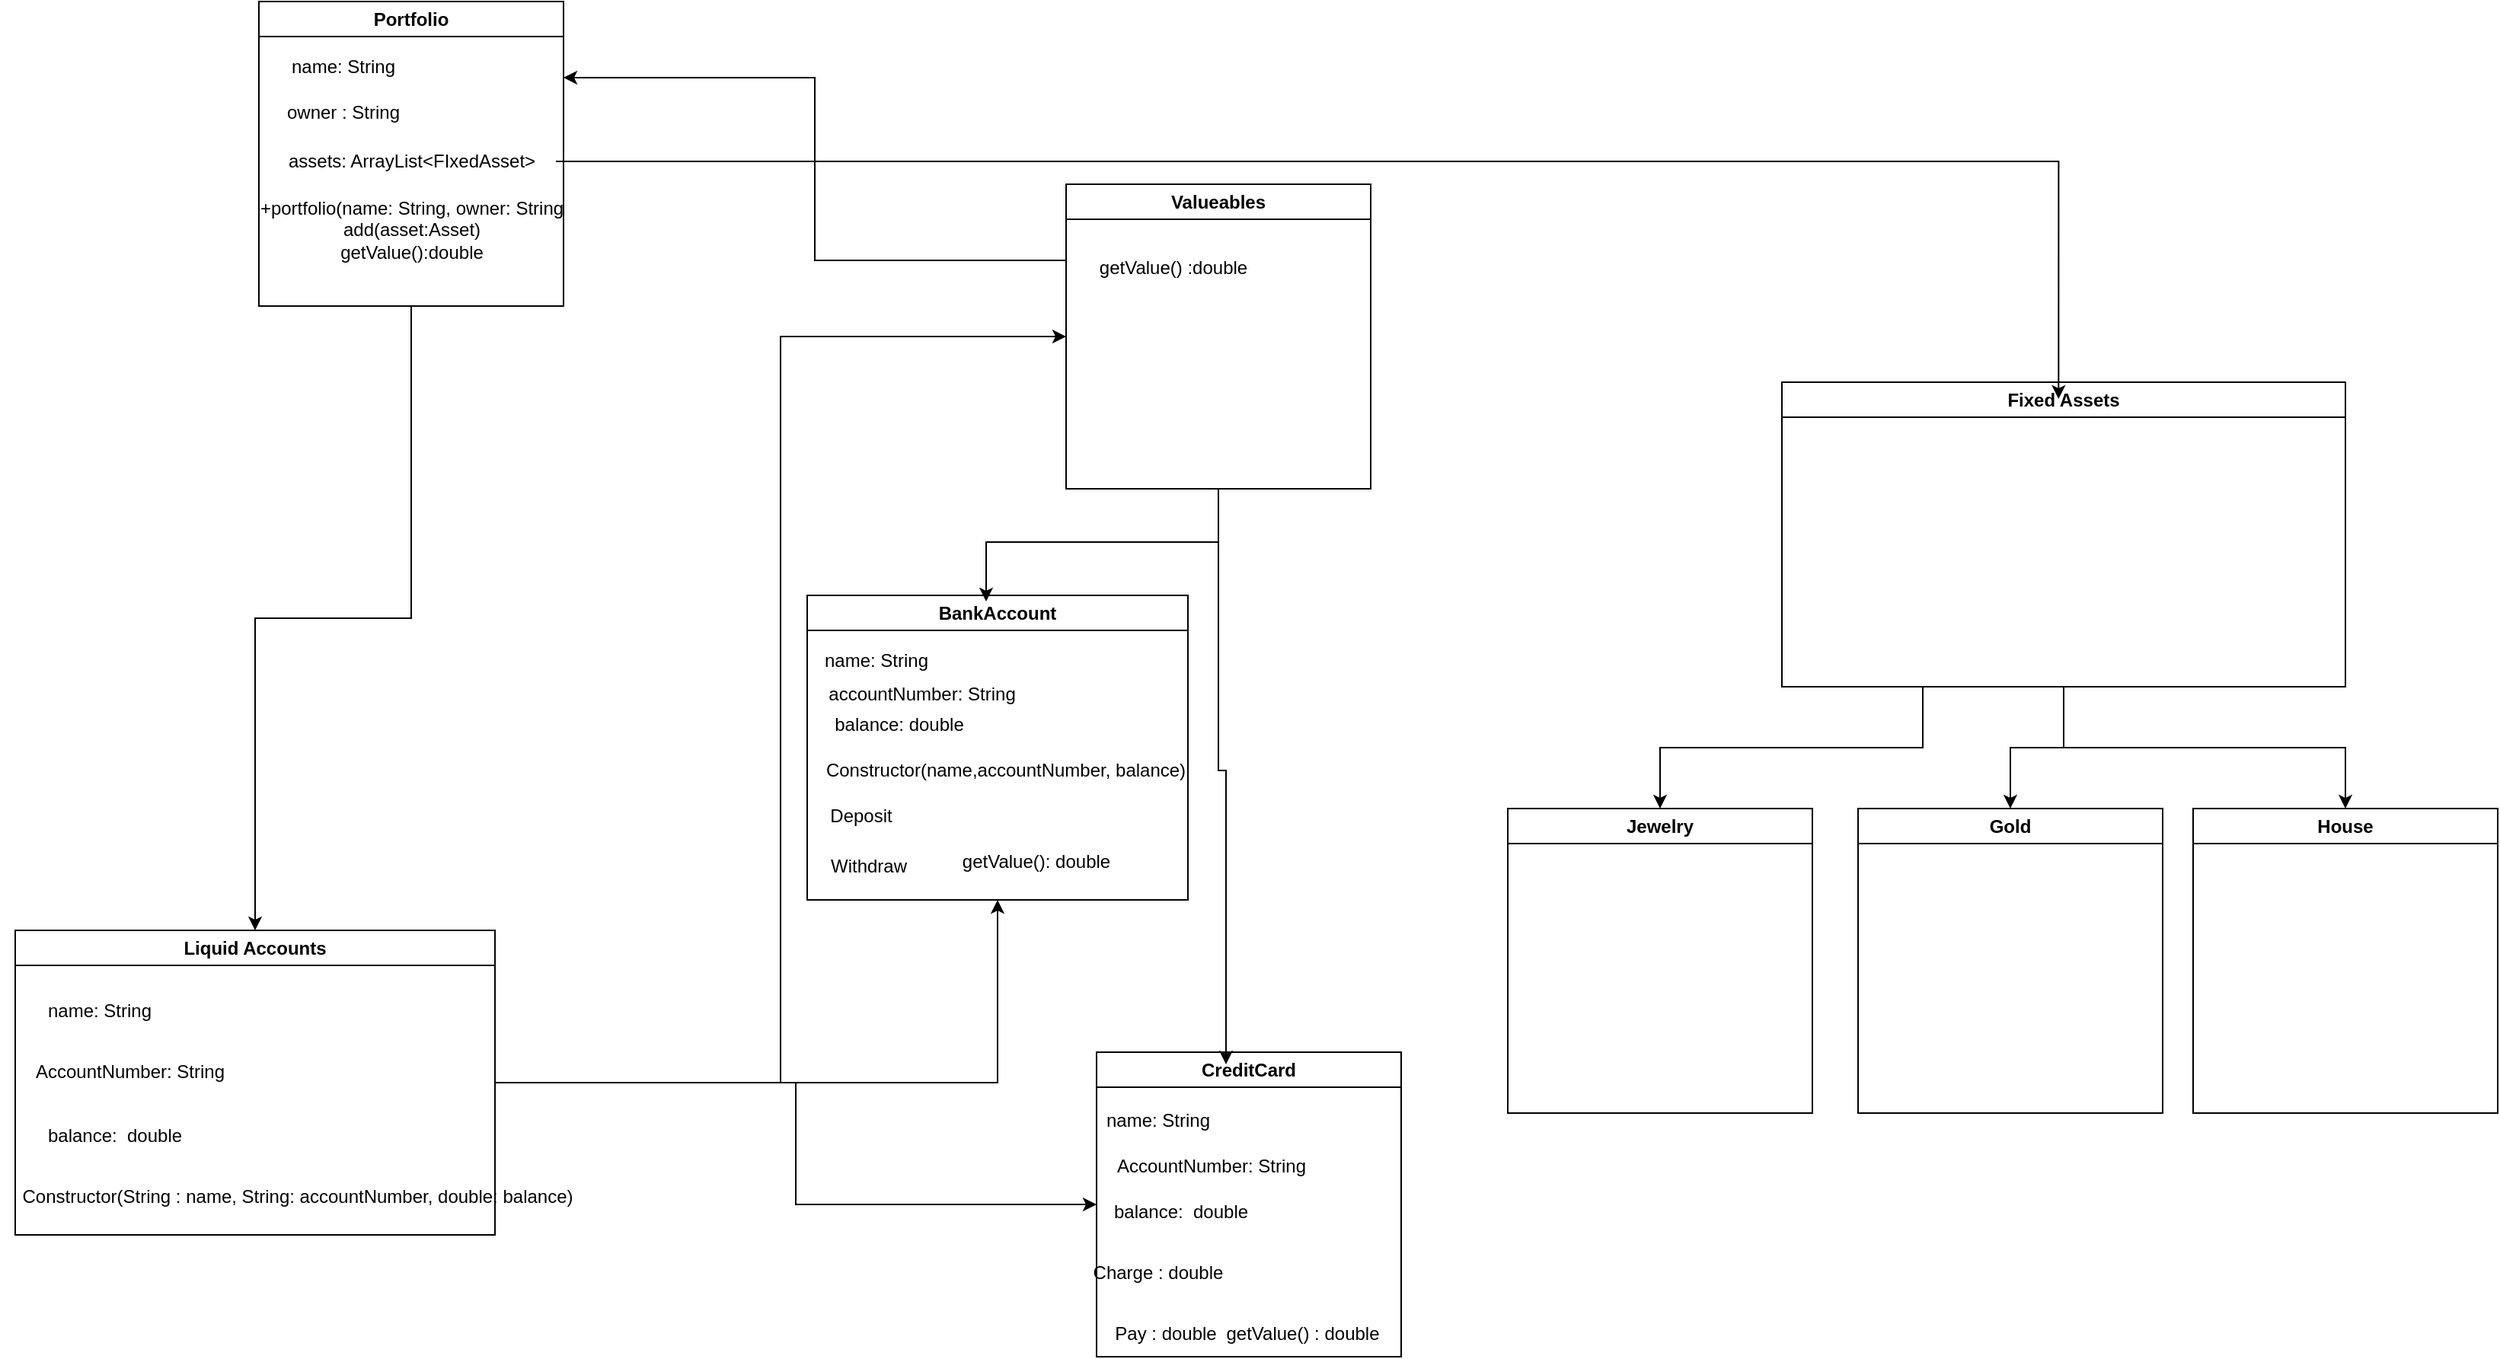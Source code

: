 <mxfile version="27.0.6">
  <diagram name="Page-1" id="w0_5oO9mhqA6GIY9lhRN">
    <mxGraphModel dx="2751" dy="2147" grid="1" gridSize="10" guides="1" tooltips="1" connect="1" arrows="1" fold="1" page="1" pageScale="1" pageWidth="850" pageHeight="1100" math="0" shadow="0">
      <root>
        <mxCell id="0" />
        <mxCell id="1" parent="0" />
        <mxCell id="dOjbrMyXO_0nYcFqkWmp-22" style="edgeStyle=orthogonalEdgeStyle;rounded=0;orthogonalLoop=1;jettySize=auto;html=1;exitX=0.5;exitY=1;exitDx=0;exitDy=0;entryX=0.5;entryY=0;entryDx=0;entryDy=0;" edge="1" parent="1" source="dOjbrMyXO_0nYcFqkWmp-15" target="dOjbrMyXO_0nYcFqkWmp-21">
          <mxGeometry relative="1" as="geometry" />
        </mxCell>
        <mxCell id="dOjbrMyXO_0nYcFqkWmp-15" value="Portfolio" style="swimlane;whiteSpace=wrap;html=1;" vertex="1" parent="1">
          <mxGeometry x="-290" y="-340" width="200" height="200" as="geometry" />
        </mxCell>
        <mxCell id="dOjbrMyXO_0nYcFqkWmp-17" value="name: String" style="text;html=1;align=center;verticalAlign=middle;resizable=0;points=[];autosize=1;strokeColor=none;fillColor=none;" vertex="1" parent="dOjbrMyXO_0nYcFqkWmp-15">
          <mxGeometry x="10" y="28" width="90" height="30" as="geometry" />
        </mxCell>
        <mxCell id="dOjbrMyXO_0nYcFqkWmp-19" value="assets: ArrayList&amp;lt;FIxedAsset&amp;gt;" style="text;html=1;align=center;verticalAlign=middle;resizable=0;points=[];autosize=1;strokeColor=none;fillColor=none;" vertex="1" parent="dOjbrMyXO_0nYcFqkWmp-15">
          <mxGeometry x="5" y="90" width="190" height="30" as="geometry" />
        </mxCell>
        <mxCell id="dOjbrMyXO_0nYcFqkWmp-20" value="+portfolio(name: String, owner: String&lt;div&gt;add(asset:Asset)&lt;/div&gt;&lt;div&gt;getValue():double&lt;/div&gt;" style="text;html=1;align=center;verticalAlign=middle;resizable=0;points=[];autosize=1;strokeColor=none;fillColor=none;" vertex="1" parent="dOjbrMyXO_0nYcFqkWmp-15">
          <mxGeometry x="-10" y="120" width="220" height="60" as="geometry" />
        </mxCell>
        <mxCell id="dOjbrMyXO_0nYcFqkWmp-52" value="owner : String" style="text;html=1;align=center;verticalAlign=middle;resizable=0;points=[];autosize=1;strokeColor=none;fillColor=none;" vertex="1" parent="dOjbrMyXO_0nYcFqkWmp-15">
          <mxGeometry x="5" y="58" width="100" height="30" as="geometry" />
        </mxCell>
        <mxCell id="dOjbrMyXO_0nYcFqkWmp-23" style="edgeStyle=orthogonalEdgeStyle;rounded=0;orthogonalLoop=1;jettySize=auto;html=1;" edge="1" parent="1" source="dOjbrMyXO_0nYcFqkWmp-21" target="dOjbrMyXO_0nYcFqkWmp-24">
          <mxGeometry relative="1" as="geometry">
            <mxPoint x="420" y="310" as="targetPoint" />
          </mxGeometry>
        </mxCell>
        <mxCell id="dOjbrMyXO_0nYcFqkWmp-64" style="edgeStyle=orthogonalEdgeStyle;rounded=0;orthogonalLoop=1;jettySize=auto;html=1;entryX=0;entryY=0.5;entryDx=0;entryDy=0;" edge="1" parent="1" source="dOjbrMyXO_0nYcFqkWmp-21" target="dOjbrMyXO_0nYcFqkWmp-27">
          <mxGeometry relative="1" as="geometry" />
        </mxCell>
        <mxCell id="dOjbrMyXO_0nYcFqkWmp-79" style="edgeStyle=orthogonalEdgeStyle;rounded=0;orthogonalLoop=1;jettySize=auto;html=1;entryX=0;entryY=0.5;entryDx=0;entryDy=0;" edge="1" parent="1" source="dOjbrMyXO_0nYcFqkWmp-21" target="dOjbrMyXO_0nYcFqkWmp-46">
          <mxGeometry relative="1" as="geometry" />
        </mxCell>
        <mxCell id="dOjbrMyXO_0nYcFqkWmp-21" value="Liquid Accounts" style="swimlane;whiteSpace=wrap;html=1;" vertex="1" parent="1">
          <mxGeometry x="-450" y="270" width="315" height="200" as="geometry" />
        </mxCell>
        <mxCell id="dOjbrMyXO_0nYcFqkWmp-75" value="name: String" style="text;html=1;align=center;verticalAlign=middle;resizable=0;points=[];autosize=1;strokeColor=none;fillColor=none;" vertex="1" parent="dOjbrMyXO_0nYcFqkWmp-21">
          <mxGeometry x="10" y="38" width="90" height="30" as="geometry" />
        </mxCell>
        <mxCell id="dOjbrMyXO_0nYcFqkWmp-76" value="AccountNumber: String" style="text;html=1;align=center;verticalAlign=middle;resizable=0;points=[];autosize=1;strokeColor=none;fillColor=none;" vertex="1" parent="dOjbrMyXO_0nYcFqkWmp-21">
          <mxGeometry y="78" width="150" height="30" as="geometry" />
        </mxCell>
        <mxCell id="dOjbrMyXO_0nYcFqkWmp-77" value="balance:&amp;nbsp; double" style="text;html=1;align=center;verticalAlign=middle;resizable=0;points=[];autosize=1;strokeColor=none;fillColor=none;" vertex="1" parent="dOjbrMyXO_0nYcFqkWmp-21">
          <mxGeometry x="10" y="120" width="110" height="30" as="geometry" />
        </mxCell>
        <mxCell id="dOjbrMyXO_0nYcFqkWmp-78" value="Constructor(String : name, String: accountNumber, double: balance)" style="text;html=1;align=center;verticalAlign=middle;resizable=0;points=[];autosize=1;strokeColor=none;fillColor=none;" vertex="1" parent="dOjbrMyXO_0nYcFqkWmp-21">
          <mxGeometry x="-10" y="160" width="390" height="30" as="geometry" />
        </mxCell>
        <mxCell id="dOjbrMyXO_0nYcFqkWmp-24" value="BankAccount" style="swimlane;whiteSpace=wrap;html=1;" vertex="1" parent="1">
          <mxGeometry x="70" y="50" width="250" height="200" as="geometry" />
        </mxCell>
        <mxCell id="dOjbrMyXO_0nYcFqkWmp-31" value="Deposit" style="text;html=1;align=center;verticalAlign=middle;resizable=0;points=[];autosize=1;strokeColor=none;fillColor=none;" vertex="1" parent="dOjbrMyXO_0nYcFqkWmp-24">
          <mxGeometry x="5" y="130" width="60" height="30" as="geometry" />
        </mxCell>
        <mxCell id="dOjbrMyXO_0nYcFqkWmp-30" value="Withdraw&lt;div&gt;&lt;br&gt;&lt;/div&gt;" style="text;html=1;align=center;verticalAlign=middle;resizable=0;points=[];autosize=1;strokeColor=none;fillColor=none;" vertex="1" parent="dOjbrMyXO_0nYcFqkWmp-24">
          <mxGeometry x="5" y="165" width="70" height="40" as="geometry" />
        </mxCell>
        <mxCell id="dOjbrMyXO_0nYcFqkWmp-53" value="getValue(): double" style="text;html=1;align=center;verticalAlign=middle;resizable=0;points=[];autosize=1;strokeColor=none;fillColor=none;" vertex="1" parent="dOjbrMyXO_0nYcFqkWmp-24">
          <mxGeometry x="90" y="160" width="120" height="30" as="geometry" />
        </mxCell>
        <mxCell id="dOjbrMyXO_0nYcFqkWmp-65" value="name: String" style="text;html=1;align=center;verticalAlign=middle;resizable=0;points=[];autosize=1;strokeColor=none;fillColor=none;" vertex="1" parent="dOjbrMyXO_0nYcFqkWmp-24">
          <mxGeometry y="28" width="90" height="30" as="geometry" />
        </mxCell>
        <mxCell id="dOjbrMyXO_0nYcFqkWmp-66" value="accountNumber: String" style="text;html=1;align=center;verticalAlign=middle;resizable=0;points=[];autosize=1;strokeColor=none;fillColor=none;" vertex="1" parent="dOjbrMyXO_0nYcFqkWmp-24">
          <mxGeometry y="50" width="150" height="30" as="geometry" />
        </mxCell>
        <mxCell id="dOjbrMyXO_0nYcFqkWmp-67" value="balance: double" style="text;html=1;align=center;verticalAlign=middle;resizable=0;points=[];autosize=1;strokeColor=none;fillColor=none;" vertex="1" parent="dOjbrMyXO_0nYcFqkWmp-24">
          <mxGeometry x="5" y="70" width="110" height="30" as="geometry" />
        </mxCell>
        <mxCell id="dOjbrMyXO_0nYcFqkWmp-68" value="Constructor(name,accountNumber, balance)" style="text;html=1;align=center;verticalAlign=middle;resizable=0;points=[];autosize=1;strokeColor=none;fillColor=none;" vertex="1" parent="dOjbrMyXO_0nYcFqkWmp-24">
          <mxGeometry y="100" width="260" height="30" as="geometry" />
        </mxCell>
        <mxCell id="dOjbrMyXO_0nYcFqkWmp-27" value="CreditCard" style="swimlane;whiteSpace=wrap;html=1;" vertex="1" parent="1">
          <mxGeometry x="260" y="350" width="200" height="200" as="geometry" />
        </mxCell>
        <mxCell id="dOjbrMyXO_0nYcFqkWmp-28" value="Charge : double" style="text;html=1;align=center;verticalAlign=middle;resizable=0;points=[];autosize=1;strokeColor=none;fillColor=none;" vertex="1" parent="dOjbrMyXO_0nYcFqkWmp-27">
          <mxGeometry x="-15" y="130" width="110" height="30" as="geometry" />
        </mxCell>
        <mxCell id="dOjbrMyXO_0nYcFqkWmp-29" value="Pay : double" style="text;html=1;align=center;verticalAlign=middle;resizable=0;points=[];autosize=1;strokeColor=none;fillColor=none;" vertex="1" parent="dOjbrMyXO_0nYcFqkWmp-27">
          <mxGeometry y="170" width="90" height="30" as="geometry" />
        </mxCell>
        <mxCell id="dOjbrMyXO_0nYcFqkWmp-54" value="getValue() : double" style="text;html=1;align=center;verticalAlign=middle;resizable=0;points=[];autosize=1;strokeColor=none;fillColor=none;" vertex="1" parent="dOjbrMyXO_0nYcFqkWmp-27">
          <mxGeometry x="75" y="170" width="120" height="30" as="geometry" />
        </mxCell>
        <mxCell id="dOjbrMyXO_0nYcFqkWmp-71" value="name: String" style="text;html=1;align=center;verticalAlign=middle;resizable=0;points=[];autosize=1;strokeColor=none;fillColor=none;" vertex="1" parent="dOjbrMyXO_0nYcFqkWmp-27">
          <mxGeometry x="-5" y="30" width="90" height="30" as="geometry" />
        </mxCell>
        <mxCell id="dOjbrMyXO_0nYcFqkWmp-72" value="AccountNumber: String" style="text;html=1;align=center;verticalAlign=middle;resizable=0;points=[];autosize=1;strokeColor=none;fillColor=none;" vertex="1" parent="dOjbrMyXO_0nYcFqkWmp-27">
          <mxGeometry y="60" width="150" height="30" as="geometry" />
        </mxCell>
        <mxCell id="dOjbrMyXO_0nYcFqkWmp-74" value="balance:&amp;nbsp; double" style="text;html=1;align=center;verticalAlign=middle;resizable=0;points=[];autosize=1;strokeColor=none;fillColor=none;" vertex="1" parent="dOjbrMyXO_0nYcFqkWmp-27">
          <mxGeometry y="90" width="110" height="30" as="geometry" />
        </mxCell>
        <mxCell id="dOjbrMyXO_0nYcFqkWmp-34" style="edgeStyle=orthogonalEdgeStyle;rounded=0;orthogonalLoop=1;jettySize=auto;html=1;exitX=0.25;exitY=1;exitDx=0;exitDy=0;" edge="1" parent="1" source="dOjbrMyXO_0nYcFqkWmp-32" target="dOjbrMyXO_0nYcFqkWmp-35">
          <mxGeometry relative="1" as="geometry">
            <mxPoint x="580" y="310" as="targetPoint" />
          </mxGeometry>
        </mxCell>
        <mxCell id="dOjbrMyXO_0nYcFqkWmp-36" style="edgeStyle=orthogonalEdgeStyle;rounded=0;orthogonalLoop=1;jettySize=auto;html=1;" edge="1" parent="1" source="dOjbrMyXO_0nYcFqkWmp-32" target="dOjbrMyXO_0nYcFqkWmp-37">
          <mxGeometry relative="1" as="geometry">
            <mxPoint x="730" y="220" as="targetPoint" />
          </mxGeometry>
        </mxCell>
        <mxCell id="dOjbrMyXO_0nYcFqkWmp-38" style="edgeStyle=orthogonalEdgeStyle;rounded=0;orthogonalLoop=1;jettySize=auto;html=1;" edge="1" parent="1" source="dOjbrMyXO_0nYcFqkWmp-32" target="dOjbrMyXO_0nYcFqkWmp-39">
          <mxGeometry relative="1" as="geometry">
            <mxPoint x="1100" y="290" as="targetPoint" />
          </mxGeometry>
        </mxCell>
        <mxCell id="dOjbrMyXO_0nYcFqkWmp-32" value="Fixed Assets" style="swimlane;whiteSpace=wrap;html=1;" vertex="1" parent="1">
          <mxGeometry x="710" y="-90" width="370" height="200" as="geometry" />
        </mxCell>
        <mxCell id="dOjbrMyXO_0nYcFqkWmp-35" value="Jewelry" style="swimlane;whiteSpace=wrap;html=1;" vertex="1" parent="1">
          <mxGeometry x="530" y="190" width="200" height="200" as="geometry" />
        </mxCell>
        <mxCell id="dOjbrMyXO_0nYcFqkWmp-37" value="Gold" style="swimlane;whiteSpace=wrap;html=1;" vertex="1" parent="1">
          <mxGeometry x="760" y="190" width="200" height="200" as="geometry" />
        </mxCell>
        <mxCell id="dOjbrMyXO_0nYcFqkWmp-39" value="House" style="swimlane;whiteSpace=wrap;html=1;" vertex="1" parent="1">
          <mxGeometry x="980" y="190" width="200" height="200" as="geometry" />
        </mxCell>
        <mxCell id="dOjbrMyXO_0nYcFqkWmp-80" style="edgeStyle=orthogonalEdgeStyle;rounded=0;orthogonalLoop=1;jettySize=auto;html=1;exitX=0;exitY=0.25;exitDx=0;exitDy=0;entryX=1;entryY=0.25;entryDx=0;entryDy=0;" edge="1" parent="1" source="dOjbrMyXO_0nYcFqkWmp-46" target="dOjbrMyXO_0nYcFqkWmp-15">
          <mxGeometry relative="1" as="geometry" />
        </mxCell>
        <mxCell id="dOjbrMyXO_0nYcFqkWmp-46" value="Valueables" style="swimlane;whiteSpace=wrap;html=1;" vertex="1" parent="1">
          <mxGeometry x="240" y="-220" width="200" height="200" as="geometry" />
        </mxCell>
        <mxCell id="dOjbrMyXO_0nYcFqkWmp-51" value="getValue() :double" style="text;html=1;align=center;verticalAlign=middle;resizable=0;points=[];autosize=1;strokeColor=none;fillColor=none;" vertex="1" parent="dOjbrMyXO_0nYcFqkWmp-46">
          <mxGeometry x="10" y="40" width="120" height="30" as="geometry" />
        </mxCell>
        <mxCell id="dOjbrMyXO_0nYcFqkWmp-55" style="edgeStyle=orthogonalEdgeStyle;rounded=0;orthogonalLoop=1;jettySize=auto;html=1;entryX=0.47;entryY=0.02;entryDx=0;entryDy=0;entryPerimeter=0;" edge="1" parent="1" source="dOjbrMyXO_0nYcFqkWmp-46" target="dOjbrMyXO_0nYcFqkWmp-24">
          <mxGeometry relative="1" as="geometry" />
        </mxCell>
        <mxCell id="dOjbrMyXO_0nYcFqkWmp-61" style="edgeStyle=orthogonalEdgeStyle;rounded=0;orthogonalLoop=1;jettySize=auto;html=1;entryX=0.425;entryY=0.04;entryDx=0;entryDy=0;entryPerimeter=0;" edge="1" parent="1" source="dOjbrMyXO_0nYcFqkWmp-46" target="dOjbrMyXO_0nYcFqkWmp-27">
          <mxGeometry relative="1" as="geometry" />
        </mxCell>
        <mxCell id="dOjbrMyXO_0nYcFqkWmp-81" style="edgeStyle=orthogonalEdgeStyle;rounded=0;orthogonalLoop=1;jettySize=auto;html=1;entryX=0.491;entryY=0.055;entryDx=0;entryDy=0;entryPerimeter=0;" edge="1" parent="1" source="dOjbrMyXO_0nYcFqkWmp-19" target="dOjbrMyXO_0nYcFqkWmp-32">
          <mxGeometry relative="1" as="geometry" />
        </mxCell>
      </root>
    </mxGraphModel>
  </diagram>
</mxfile>
